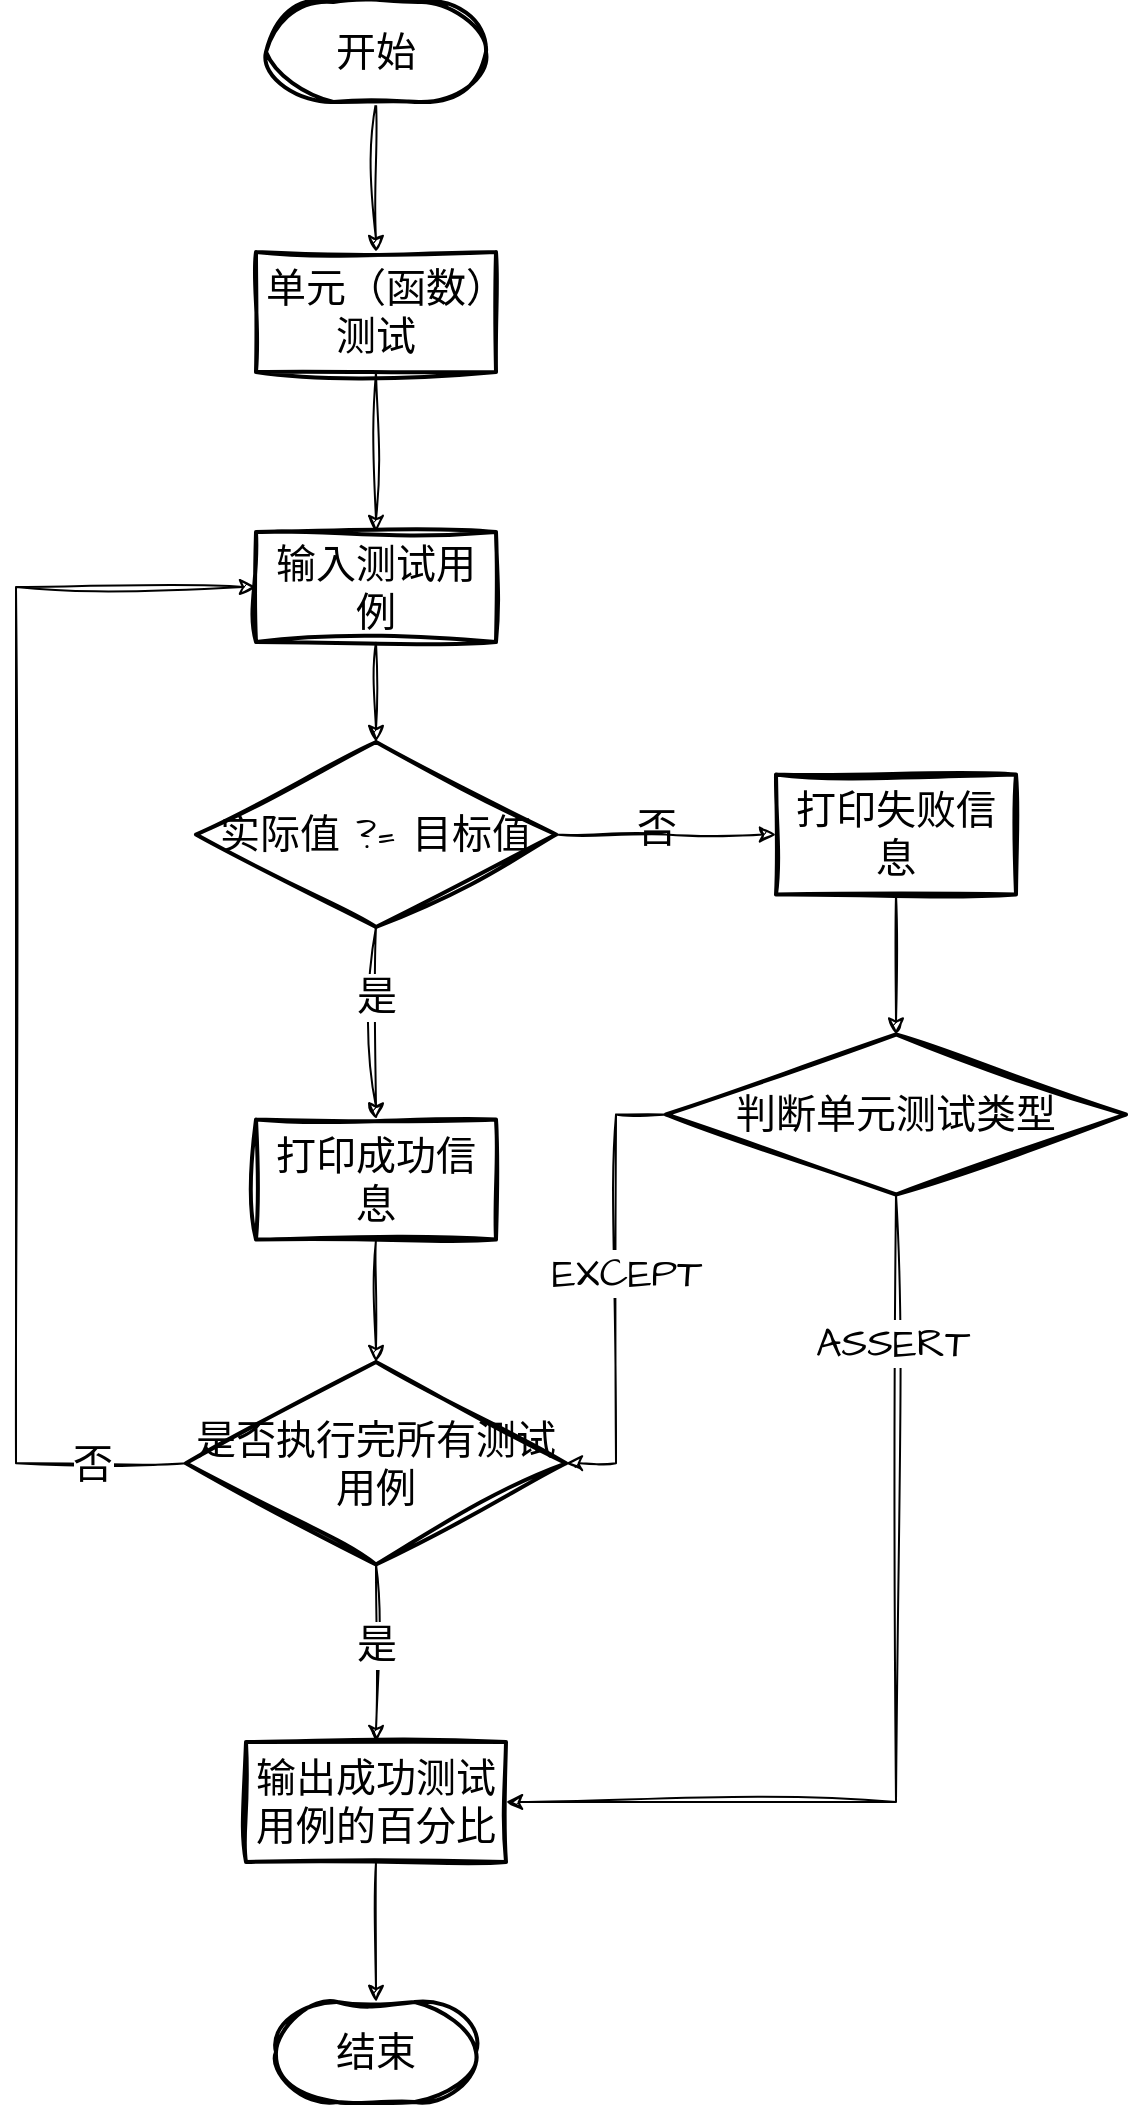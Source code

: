 <mxfile version="21.8.0" type="github" pages="2">
  <diagram name="第 1 页" id="y2iLUMpqk9353tkuhHj4">
    <mxGraphModel dx="2003" dy="897" grid="1" gridSize="10" guides="1" tooltips="1" connect="1" arrows="1" fold="1" page="1" pageScale="1" pageWidth="827" pageHeight="1169" math="0" shadow="0">
      <root>
        <mxCell id="0" />
        <mxCell id="1" parent="0" />
        <mxCell id="HNu5nke1N5TKVP-8vrcr-7" value="" style="edgeStyle=orthogonalEdgeStyle;rounded=0;sketch=1;hachureGap=4;jiggle=2;curveFitting=1;orthogonalLoop=1;jettySize=auto;html=1;fontFamily=Architects Daughter;fontSource=https%3A%2F%2Ffonts.googleapis.com%2Fcss%3Ffamily%3DArchitects%2BDaughter;fontSize=16;" edge="1" parent="1" source="HNu5nke1N5TKVP-8vrcr-1" target="HNu5nke1N5TKVP-8vrcr-6">
          <mxGeometry relative="1" as="geometry" />
        </mxCell>
        <mxCell id="HNu5nke1N5TKVP-8vrcr-1" value="开始" style="strokeWidth=2;html=1;shape=mxgraph.flowchart.terminator;whiteSpace=wrap;sketch=1;hachureGap=4;jiggle=2;curveFitting=1;fontFamily=Architects Daughter;fontSource=https%3A%2F%2Ffonts.googleapis.com%2Fcss%3Ffamily%3DArchitects%2BDaughter;fontSize=20;" vertex="1" parent="1">
          <mxGeometry x="245" y="20" width="110" height="50" as="geometry" />
        </mxCell>
        <mxCell id="HNu5nke1N5TKVP-8vrcr-9" value="" style="edgeStyle=orthogonalEdgeStyle;rounded=0;sketch=1;hachureGap=4;jiggle=2;curveFitting=1;orthogonalLoop=1;jettySize=auto;html=1;fontFamily=Architects Daughter;fontSource=https%3A%2F%2Ffonts.googleapis.com%2Fcss%3Ffamily%3DArchitects%2BDaughter;fontSize=16;" edge="1" parent="1" source="HNu5nke1N5TKVP-8vrcr-6" target="HNu5nke1N5TKVP-8vrcr-8">
          <mxGeometry relative="1" as="geometry" />
        </mxCell>
        <mxCell id="HNu5nke1N5TKVP-8vrcr-6" value="单元（函数）测试" style="whiteSpace=wrap;html=1;fontSize=20;fontFamily=Architects Daughter;strokeWidth=2;sketch=1;hachureGap=4;jiggle=2;curveFitting=1;fontSource=https%3A%2F%2Ffonts.googleapis.com%2Fcss%3Ffamily%3DArchitects%2BDaughter;" vertex="1" parent="1">
          <mxGeometry x="240" y="145" width="120" height="60" as="geometry" />
        </mxCell>
        <mxCell id="HNu5nke1N5TKVP-8vrcr-11" value="" style="edgeStyle=orthogonalEdgeStyle;rounded=0;sketch=1;hachureGap=4;jiggle=2;curveFitting=1;orthogonalLoop=1;jettySize=auto;html=1;fontFamily=Architects Daughter;fontSource=https%3A%2F%2Ffonts.googleapis.com%2Fcss%3Ffamily%3DArchitects%2BDaughter;fontSize=16;" edge="1" parent="1" source="HNu5nke1N5TKVP-8vrcr-8" target="HNu5nke1N5TKVP-8vrcr-10">
          <mxGeometry relative="1" as="geometry" />
        </mxCell>
        <mxCell id="HNu5nke1N5TKVP-8vrcr-8" value="输入测试用例" style="whiteSpace=wrap;html=1;fontSize=20;fontFamily=Architects Daughter;strokeWidth=2;sketch=1;hachureGap=4;jiggle=2;curveFitting=1;fontSource=https%3A%2F%2Ffonts.googleapis.com%2Fcss%3Ffamily%3DArchitects%2BDaughter;" vertex="1" parent="1">
          <mxGeometry x="240" y="285" width="120" height="55" as="geometry" />
        </mxCell>
        <mxCell id="HNu5nke1N5TKVP-8vrcr-15" value="" style="edgeStyle=orthogonalEdgeStyle;rounded=0;sketch=1;hachureGap=4;jiggle=2;curveFitting=1;orthogonalLoop=1;jettySize=auto;html=1;fontFamily=Architects Daughter;fontSource=https%3A%2F%2Ffonts.googleapis.com%2Fcss%3Ffamily%3DArchitects%2BDaughter;fontSize=16;" edge="1" parent="1" source="HNu5nke1N5TKVP-8vrcr-10" target="HNu5nke1N5TKVP-8vrcr-14">
          <mxGeometry relative="1" as="geometry" />
        </mxCell>
        <mxCell id="HNu5nke1N5TKVP-8vrcr-16" value="是" style="edgeLabel;html=1;align=center;verticalAlign=middle;resizable=0;points=[];fontSize=20;fontFamily=Architects Daughter;" vertex="1" connectable="0" parent="HNu5nke1N5TKVP-8vrcr-15">
          <mxGeometry x="-0.283" relative="1" as="geometry">
            <mxPoint as="offset" />
          </mxGeometry>
        </mxCell>
        <mxCell id="HNu5nke1N5TKVP-8vrcr-18" value="" style="edgeStyle=orthogonalEdgeStyle;rounded=0;sketch=1;hachureGap=4;jiggle=2;curveFitting=1;orthogonalLoop=1;jettySize=auto;html=1;fontFamily=Architects Daughter;fontSource=https%3A%2F%2Ffonts.googleapis.com%2Fcss%3Ffamily%3DArchitects%2BDaughter;fontSize=16;" edge="1" parent="1" source="HNu5nke1N5TKVP-8vrcr-10" target="HNu5nke1N5TKVP-8vrcr-17">
          <mxGeometry relative="1" as="geometry" />
        </mxCell>
        <mxCell id="HNu5nke1N5TKVP-8vrcr-10" value="实际值 ?= 目标值" style="rhombus;whiteSpace=wrap;html=1;fontSize=20;fontFamily=Architects Daughter;strokeWidth=2;sketch=1;hachureGap=4;jiggle=2;curveFitting=1;fontSource=https%3A%2F%2Ffonts.googleapis.com%2Fcss%3Ffamily%3DArchitects%2BDaughter;" vertex="1" parent="1">
          <mxGeometry x="210" y="390" width="180" height="92.5" as="geometry" />
        </mxCell>
        <mxCell id="HNu5nke1N5TKVP-8vrcr-21" value="" style="edgeStyle=orthogonalEdgeStyle;rounded=0;sketch=1;hachureGap=4;jiggle=2;curveFitting=1;orthogonalLoop=1;jettySize=auto;html=1;fontFamily=Architects Daughter;fontSource=https%3A%2F%2Ffonts.googleapis.com%2Fcss%3Ffamily%3DArchitects%2BDaughter;fontSize=16;" edge="1" parent="1" source="HNu5nke1N5TKVP-8vrcr-14" target="HNu5nke1N5TKVP-8vrcr-20">
          <mxGeometry relative="1" as="geometry" />
        </mxCell>
        <mxCell id="HNu5nke1N5TKVP-8vrcr-14" value="打印成功信息" style="whiteSpace=wrap;html=1;fontSize=20;fontFamily=Architects Daughter;strokeWidth=2;sketch=1;hachureGap=4;jiggle=2;curveFitting=1;fontSource=https%3A%2F%2Ffonts.googleapis.com%2Fcss%3Ffamily%3DArchitects%2BDaughter;" vertex="1" parent="1">
          <mxGeometry x="240" y="578.75" width="120" height="60" as="geometry" />
        </mxCell>
        <mxCell id="HNu5nke1N5TKVP-8vrcr-28" value="" style="edgeStyle=orthogonalEdgeStyle;rounded=0;sketch=1;hachureGap=4;jiggle=2;curveFitting=1;orthogonalLoop=1;jettySize=auto;html=1;fontFamily=Architects Daughter;fontSource=https%3A%2F%2Ffonts.googleapis.com%2Fcss%3Ffamily%3DArchitects%2BDaughter;fontSize=16;" edge="1" parent="1" source="HNu5nke1N5TKVP-8vrcr-17" target="HNu5nke1N5TKVP-8vrcr-27">
          <mxGeometry relative="1" as="geometry" />
        </mxCell>
        <mxCell id="HNu5nke1N5TKVP-8vrcr-17" value="打印失败信息" style="whiteSpace=wrap;html=1;fontSize=20;fontFamily=Architects Daughter;strokeWidth=2;sketch=1;hachureGap=4;jiggle=2;curveFitting=1;fontSource=https%3A%2F%2Ffonts.googleapis.com%2Fcss%3Ffamily%3DArchitects%2BDaughter;" vertex="1" parent="1">
          <mxGeometry x="500" y="406.25" width="120" height="60" as="geometry" />
        </mxCell>
        <mxCell id="HNu5nke1N5TKVP-8vrcr-19" value="否" style="text;html=1;align=center;verticalAlign=middle;resizable=0;points=[];autosize=1;strokeColor=none;fillColor=none;fontSize=20;fontFamily=Architects Daughter;" vertex="1" parent="1">
          <mxGeometry x="420" y="413" width="40" height="40" as="geometry" />
        </mxCell>
        <mxCell id="HNu5nke1N5TKVP-8vrcr-26" value="" style="edgeStyle=orthogonalEdgeStyle;rounded=0;sketch=1;hachureGap=4;jiggle=2;curveFitting=1;orthogonalLoop=1;jettySize=auto;html=1;fontFamily=Architects Daughter;fontSource=https%3A%2F%2Ffonts.googleapis.com%2Fcss%3Ffamily%3DArchitects%2BDaughter;fontSize=16;" edge="1" parent="1" source="HNu5nke1N5TKVP-8vrcr-20" target="HNu5nke1N5TKVP-8vrcr-25">
          <mxGeometry relative="1" as="geometry" />
        </mxCell>
        <mxCell id="HNu5nke1N5TKVP-8vrcr-30" value="是" style="edgeLabel;html=1;align=center;verticalAlign=middle;resizable=0;points=[];fontSize=20;fontFamily=Architects Daughter;" vertex="1" connectable="0" parent="HNu5nke1N5TKVP-8vrcr-26">
          <mxGeometry x="-0.397" relative="1" as="geometry">
            <mxPoint y="12" as="offset" />
          </mxGeometry>
        </mxCell>
        <mxCell id="I9X6UaKeDHfpIf1CYwd_-1" style="edgeStyle=orthogonalEdgeStyle;rounded=0;sketch=1;hachureGap=4;jiggle=2;curveFitting=1;orthogonalLoop=1;jettySize=auto;html=1;exitX=0;exitY=0.5;exitDx=0;exitDy=0;fontFamily=Architects Daughter;fontSource=https%3A%2F%2Ffonts.googleapis.com%2Fcss%3Ffamily%3DArchitects%2BDaughter;fontSize=16;entryX=0;entryY=0.5;entryDx=0;entryDy=0;" edge="1" parent="1" source="HNu5nke1N5TKVP-8vrcr-20" target="HNu5nke1N5TKVP-8vrcr-8">
          <mxGeometry relative="1" as="geometry">
            <mxPoint x="90" y="300" as="targetPoint" />
            <Array as="points">
              <mxPoint x="120" y="751" />
              <mxPoint x="120" y="312" />
            </Array>
          </mxGeometry>
        </mxCell>
        <mxCell id="I9X6UaKeDHfpIf1CYwd_-2" value="否" style="edgeLabel;html=1;align=center;verticalAlign=middle;resizable=0;points=[];fontSize=20;fontFamily=Architects Daughter;" vertex="1" connectable="0" parent="I9X6UaKeDHfpIf1CYwd_-1">
          <mxGeometry x="-0.854" relative="1" as="geometry">
            <mxPoint as="offset" />
          </mxGeometry>
        </mxCell>
        <mxCell id="HNu5nke1N5TKVP-8vrcr-20" value="是否执行完所有测试用例" style="rhombus;whiteSpace=wrap;html=1;fontSize=20;fontFamily=Architects Daughter;strokeWidth=2;sketch=1;hachureGap=4;jiggle=2;curveFitting=1;fontSource=https%3A%2F%2Ffonts.googleapis.com%2Fcss%3Ffamily%3DArchitects%2BDaughter;" vertex="1" parent="1">
          <mxGeometry x="205" y="700" width="190" height="101.25" as="geometry" />
        </mxCell>
        <mxCell id="HNu5nke1N5TKVP-8vrcr-25" value="输出成功测试用例的百分比" style="whiteSpace=wrap;html=1;fontSize=20;fontFamily=Architects Daughter;strokeWidth=2;sketch=1;hachureGap=4;jiggle=2;curveFitting=1;fontSource=https%3A%2F%2Ffonts.googleapis.com%2Fcss%3Ffamily%3DArchitects%2BDaughter;" vertex="1" parent="1">
          <mxGeometry x="235" y="890" width="130" height="60" as="geometry" />
        </mxCell>
        <mxCell id="I9X6UaKeDHfpIf1CYwd_-9" value="" style="edgeStyle=orthogonalEdgeStyle;rounded=0;sketch=1;hachureGap=4;jiggle=2;curveFitting=1;orthogonalLoop=1;jettySize=auto;html=1;fontFamily=Architects Daughter;fontSource=https%3A%2F%2Ffonts.googleapis.com%2Fcss%3Ffamily%3DArchitects%2BDaughter;fontSize=16;entryX=1;entryY=0.5;entryDx=0;entryDy=0;exitX=0.5;exitY=1;exitDx=0;exitDy=0;" edge="1" parent="1" source="HNu5nke1N5TKVP-8vrcr-27" target="HNu5nke1N5TKVP-8vrcr-25">
          <mxGeometry relative="1" as="geometry">
            <mxPoint x="560" y="706.25" as="targetPoint" />
          </mxGeometry>
        </mxCell>
        <mxCell id="I9X6UaKeDHfpIf1CYwd_-12" value="ASSERT" style="edgeLabel;html=1;align=center;verticalAlign=middle;resizable=0;points=[];fontSize=20;fontFamily=Architects Daughter;" vertex="1" connectable="0" parent="I9X6UaKeDHfpIf1CYwd_-9">
          <mxGeometry x="-0.706" y="-2" relative="1" as="geometry">
            <mxPoint as="offset" />
          </mxGeometry>
        </mxCell>
        <mxCell id="I9X6UaKeDHfpIf1CYwd_-13" style="edgeStyle=orthogonalEdgeStyle;rounded=0;sketch=1;hachureGap=4;jiggle=2;curveFitting=1;orthogonalLoop=1;jettySize=auto;html=1;entryX=1;entryY=0.5;entryDx=0;entryDy=0;fontFamily=Architects Daughter;fontSource=https%3A%2F%2Ffonts.googleapis.com%2Fcss%3Ffamily%3DArchitects%2BDaughter;fontSize=16;" edge="1" parent="1" source="HNu5nke1N5TKVP-8vrcr-27" target="HNu5nke1N5TKVP-8vrcr-20">
          <mxGeometry relative="1" as="geometry" />
        </mxCell>
        <mxCell id="I9X6UaKeDHfpIf1CYwd_-14" value="EXCEPT" style="edgeLabel;html=1;align=center;verticalAlign=middle;resizable=0;points=[];fontSize=20;fontFamily=Architects Daughter;" vertex="1" connectable="0" parent="I9X6UaKeDHfpIf1CYwd_-13">
          <mxGeometry x="-0.075" y="5" relative="1" as="geometry">
            <mxPoint as="offset" />
          </mxGeometry>
        </mxCell>
        <mxCell id="HNu5nke1N5TKVP-8vrcr-27" value="判断单元测试类型" style="rhombus;whiteSpace=wrap;html=1;fontSize=20;fontFamily=Architects Daughter;strokeWidth=2;sketch=1;hachureGap=4;jiggle=2;curveFitting=1;fontSource=https%3A%2F%2Ffonts.googleapis.com%2Fcss%3Ffamily%3DArchitects%2BDaughter;" vertex="1" parent="1">
          <mxGeometry x="445" y="536.25" width="230" height="80" as="geometry" />
        </mxCell>
        <mxCell id="I9X6UaKeDHfpIf1CYwd_-5" value="结束" style="strokeWidth=2;html=1;shape=mxgraph.flowchart.terminator;whiteSpace=wrap;sketch=1;hachureGap=4;jiggle=2;curveFitting=1;fontFamily=Architects Daughter;fontSource=https%3A%2F%2Ffonts.googleapis.com%2Fcss%3Ffamily%3DArchitects%2BDaughter;fontSize=20;" vertex="1" parent="1">
          <mxGeometry x="250" y="1020" width="100" height="50" as="geometry" />
        </mxCell>
        <mxCell id="I9X6UaKeDHfpIf1CYwd_-7" style="edgeStyle=orthogonalEdgeStyle;rounded=0;sketch=1;hachureGap=4;jiggle=2;curveFitting=1;orthogonalLoop=1;jettySize=auto;html=1;entryX=0.5;entryY=0;entryDx=0;entryDy=0;entryPerimeter=0;fontFamily=Architects Daughter;fontSource=https%3A%2F%2Ffonts.googleapis.com%2Fcss%3Ffamily%3DArchitects%2BDaughter;fontSize=16;" edge="1" parent="1" source="HNu5nke1N5TKVP-8vrcr-25" target="I9X6UaKeDHfpIf1CYwd_-5">
          <mxGeometry relative="1" as="geometry" />
        </mxCell>
      </root>
    </mxGraphModel>
  </diagram>
  <diagram id="lufpP3CpTnKbZ1Ja1Fad" name="第 2 页">
    <mxGraphModel dx="1502" dy="673" grid="1" gridSize="10" guides="1" tooltips="1" connect="1" arrows="1" fold="1" page="1" pageScale="1" pageWidth="827" pageHeight="1169" math="0" shadow="0">
      <root>
        <mxCell id="0" />
        <mxCell id="1" parent="0" />
      </root>
    </mxGraphModel>
  </diagram>
</mxfile>
